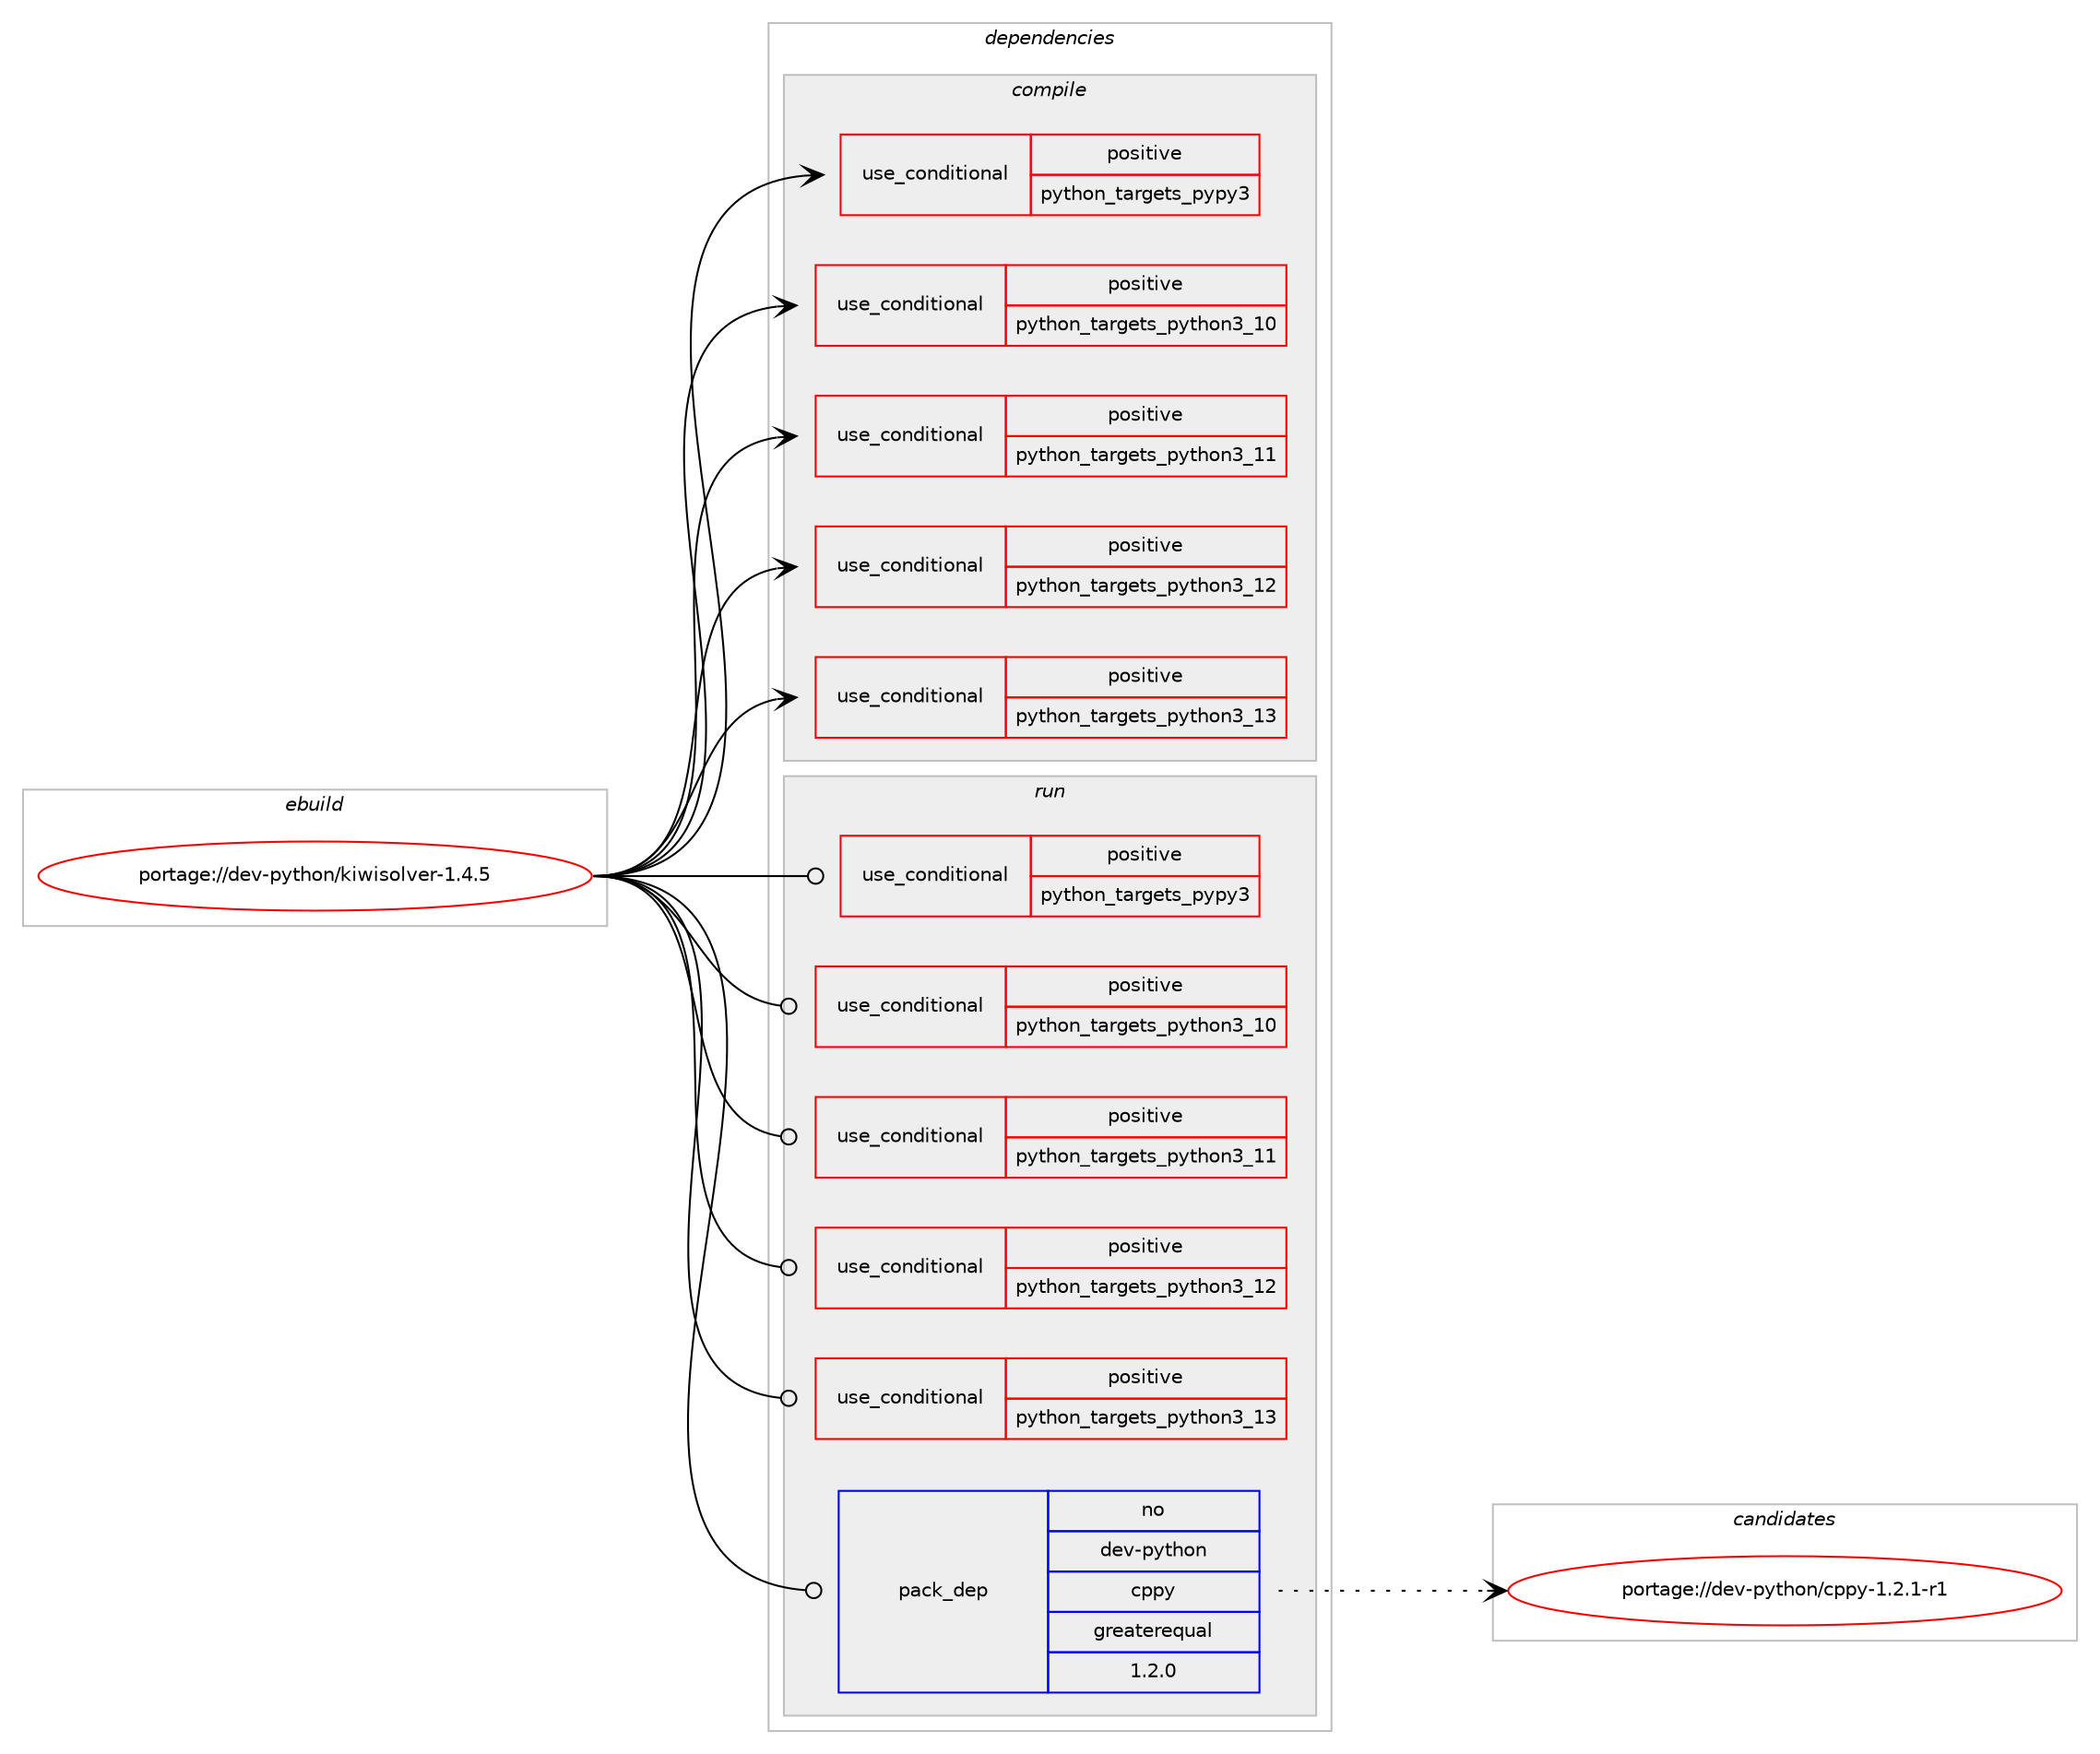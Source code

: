 digraph prolog {

# *************
# Graph options
# *************

newrank=true;
concentrate=true;
compound=true;
graph [rankdir=LR,fontname=Helvetica,fontsize=10,ranksep=1.5];#, ranksep=2.5, nodesep=0.2];
edge  [arrowhead=vee];
node  [fontname=Helvetica,fontsize=10];

# **********
# The ebuild
# **********

subgraph cluster_leftcol {
color=gray;
rank=same;
label=<<i>ebuild</i>>;
id [label="portage://dev-python/kiwisolver-1.4.5", color=red, width=4, href="../dev-python/kiwisolver-1.4.5.svg"];
}

# ****************
# The dependencies
# ****************

subgraph cluster_midcol {
color=gray;
label=<<i>dependencies</i>>;
subgraph cluster_compile {
fillcolor="#eeeeee";
style=filled;
label=<<i>compile</i>>;
subgraph cond33247 {
dependency75250 [label=<<TABLE BORDER="0" CELLBORDER="1" CELLSPACING="0" CELLPADDING="4"><TR><TD ROWSPAN="3" CELLPADDING="10">use_conditional</TD></TR><TR><TD>positive</TD></TR><TR><TD>python_targets_pypy3</TD></TR></TABLE>>, shape=none, color=red];
# *** BEGIN UNKNOWN DEPENDENCY TYPE (TODO) ***
# dependency75250 -> package_dependency(portage://dev-python/kiwisolver-1.4.5,install,no,dev-python,pypy3,none,[,,],any_same_slot,[])
# *** END UNKNOWN DEPENDENCY TYPE (TODO) ***

}
id:e -> dependency75250:w [weight=20,style="solid",arrowhead="vee"];
subgraph cond33248 {
dependency75251 [label=<<TABLE BORDER="0" CELLBORDER="1" CELLSPACING="0" CELLPADDING="4"><TR><TD ROWSPAN="3" CELLPADDING="10">use_conditional</TD></TR><TR><TD>positive</TD></TR><TR><TD>python_targets_python3_10</TD></TR></TABLE>>, shape=none, color=red];
# *** BEGIN UNKNOWN DEPENDENCY TYPE (TODO) ***
# dependency75251 -> package_dependency(portage://dev-python/kiwisolver-1.4.5,install,no,dev-lang,python,none,[,,],[slot(3.10)],[])
# *** END UNKNOWN DEPENDENCY TYPE (TODO) ***

}
id:e -> dependency75251:w [weight=20,style="solid",arrowhead="vee"];
subgraph cond33249 {
dependency75252 [label=<<TABLE BORDER="0" CELLBORDER="1" CELLSPACING="0" CELLPADDING="4"><TR><TD ROWSPAN="3" CELLPADDING="10">use_conditional</TD></TR><TR><TD>positive</TD></TR><TR><TD>python_targets_python3_11</TD></TR></TABLE>>, shape=none, color=red];
# *** BEGIN UNKNOWN DEPENDENCY TYPE (TODO) ***
# dependency75252 -> package_dependency(portage://dev-python/kiwisolver-1.4.5,install,no,dev-lang,python,none,[,,],[slot(3.11)],[])
# *** END UNKNOWN DEPENDENCY TYPE (TODO) ***

}
id:e -> dependency75252:w [weight=20,style="solid",arrowhead="vee"];
subgraph cond33250 {
dependency75253 [label=<<TABLE BORDER="0" CELLBORDER="1" CELLSPACING="0" CELLPADDING="4"><TR><TD ROWSPAN="3" CELLPADDING="10">use_conditional</TD></TR><TR><TD>positive</TD></TR><TR><TD>python_targets_python3_12</TD></TR></TABLE>>, shape=none, color=red];
# *** BEGIN UNKNOWN DEPENDENCY TYPE (TODO) ***
# dependency75253 -> package_dependency(portage://dev-python/kiwisolver-1.4.5,install,no,dev-lang,python,none,[,,],[slot(3.12)],[])
# *** END UNKNOWN DEPENDENCY TYPE (TODO) ***

}
id:e -> dependency75253:w [weight=20,style="solid",arrowhead="vee"];
subgraph cond33251 {
dependency75254 [label=<<TABLE BORDER="0" CELLBORDER="1" CELLSPACING="0" CELLPADDING="4"><TR><TD ROWSPAN="3" CELLPADDING="10">use_conditional</TD></TR><TR><TD>positive</TD></TR><TR><TD>python_targets_python3_13</TD></TR></TABLE>>, shape=none, color=red];
# *** BEGIN UNKNOWN DEPENDENCY TYPE (TODO) ***
# dependency75254 -> package_dependency(portage://dev-python/kiwisolver-1.4.5,install,no,dev-lang,python,none,[,,],[slot(3.13)],[])
# *** END UNKNOWN DEPENDENCY TYPE (TODO) ***

}
id:e -> dependency75254:w [weight=20,style="solid",arrowhead="vee"];
}
subgraph cluster_compileandrun {
fillcolor="#eeeeee";
style=filled;
label=<<i>compile and run</i>>;
}
subgraph cluster_run {
fillcolor="#eeeeee";
style=filled;
label=<<i>run</i>>;
subgraph cond33252 {
dependency75255 [label=<<TABLE BORDER="0" CELLBORDER="1" CELLSPACING="0" CELLPADDING="4"><TR><TD ROWSPAN="3" CELLPADDING="10">use_conditional</TD></TR><TR><TD>positive</TD></TR><TR><TD>python_targets_pypy3</TD></TR></TABLE>>, shape=none, color=red];
# *** BEGIN UNKNOWN DEPENDENCY TYPE (TODO) ***
# dependency75255 -> package_dependency(portage://dev-python/kiwisolver-1.4.5,run,no,dev-python,pypy3,none,[,,],any_same_slot,[])
# *** END UNKNOWN DEPENDENCY TYPE (TODO) ***

}
id:e -> dependency75255:w [weight=20,style="solid",arrowhead="odot"];
subgraph cond33253 {
dependency75256 [label=<<TABLE BORDER="0" CELLBORDER="1" CELLSPACING="0" CELLPADDING="4"><TR><TD ROWSPAN="3" CELLPADDING="10">use_conditional</TD></TR><TR><TD>positive</TD></TR><TR><TD>python_targets_python3_10</TD></TR></TABLE>>, shape=none, color=red];
# *** BEGIN UNKNOWN DEPENDENCY TYPE (TODO) ***
# dependency75256 -> package_dependency(portage://dev-python/kiwisolver-1.4.5,run,no,dev-lang,python,none,[,,],[slot(3.10)],[])
# *** END UNKNOWN DEPENDENCY TYPE (TODO) ***

}
id:e -> dependency75256:w [weight=20,style="solid",arrowhead="odot"];
subgraph cond33254 {
dependency75257 [label=<<TABLE BORDER="0" CELLBORDER="1" CELLSPACING="0" CELLPADDING="4"><TR><TD ROWSPAN="3" CELLPADDING="10">use_conditional</TD></TR><TR><TD>positive</TD></TR><TR><TD>python_targets_python3_11</TD></TR></TABLE>>, shape=none, color=red];
# *** BEGIN UNKNOWN DEPENDENCY TYPE (TODO) ***
# dependency75257 -> package_dependency(portage://dev-python/kiwisolver-1.4.5,run,no,dev-lang,python,none,[,,],[slot(3.11)],[])
# *** END UNKNOWN DEPENDENCY TYPE (TODO) ***

}
id:e -> dependency75257:w [weight=20,style="solid",arrowhead="odot"];
subgraph cond33255 {
dependency75258 [label=<<TABLE BORDER="0" CELLBORDER="1" CELLSPACING="0" CELLPADDING="4"><TR><TD ROWSPAN="3" CELLPADDING="10">use_conditional</TD></TR><TR><TD>positive</TD></TR><TR><TD>python_targets_python3_12</TD></TR></TABLE>>, shape=none, color=red];
# *** BEGIN UNKNOWN DEPENDENCY TYPE (TODO) ***
# dependency75258 -> package_dependency(portage://dev-python/kiwisolver-1.4.5,run,no,dev-lang,python,none,[,,],[slot(3.12)],[])
# *** END UNKNOWN DEPENDENCY TYPE (TODO) ***

}
id:e -> dependency75258:w [weight=20,style="solid",arrowhead="odot"];
subgraph cond33256 {
dependency75259 [label=<<TABLE BORDER="0" CELLBORDER="1" CELLSPACING="0" CELLPADDING="4"><TR><TD ROWSPAN="3" CELLPADDING="10">use_conditional</TD></TR><TR><TD>positive</TD></TR><TR><TD>python_targets_python3_13</TD></TR></TABLE>>, shape=none, color=red];
# *** BEGIN UNKNOWN DEPENDENCY TYPE (TODO) ***
# dependency75259 -> package_dependency(portage://dev-python/kiwisolver-1.4.5,run,no,dev-lang,python,none,[,,],[slot(3.13)],[])
# *** END UNKNOWN DEPENDENCY TYPE (TODO) ***

}
id:e -> dependency75259:w [weight=20,style="solid",arrowhead="odot"];
subgraph pack40788 {
dependency75260 [label=<<TABLE BORDER="0" CELLBORDER="1" CELLSPACING="0" CELLPADDING="4" WIDTH="220"><TR><TD ROWSPAN="6" CELLPADDING="30">pack_dep</TD></TR><TR><TD WIDTH="110">no</TD></TR><TR><TD>dev-python</TD></TR><TR><TD>cppy</TD></TR><TR><TD>greaterequal</TD></TR><TR><TD>1.2.0</TD></TR></TABLE>>, shape=none, color=blue];
}
id:e -> dependency75260:w [weight=20,style="solid",arrowhead="odot"];
}
}

# **************
# The candidates
# **************

subgraph cluster_choices {
rank=same;
color=gray;
label=<<i>candidates</i>>;

subgraph choice40788 {
color=black;
nodesep=1;
choice1001011184511212111610411111047991121121214549465046494511449 [label="portage://dev-python/cppy-1.2.1-r1", color=red, width=4,href="../dev-python/cppy-1.2.1-r1.svg"];
dependency75260:e -> choice1001011184511212111610411111047991121121214549465046494511449:w [style=dotted,weight="100"];
}
}

}
